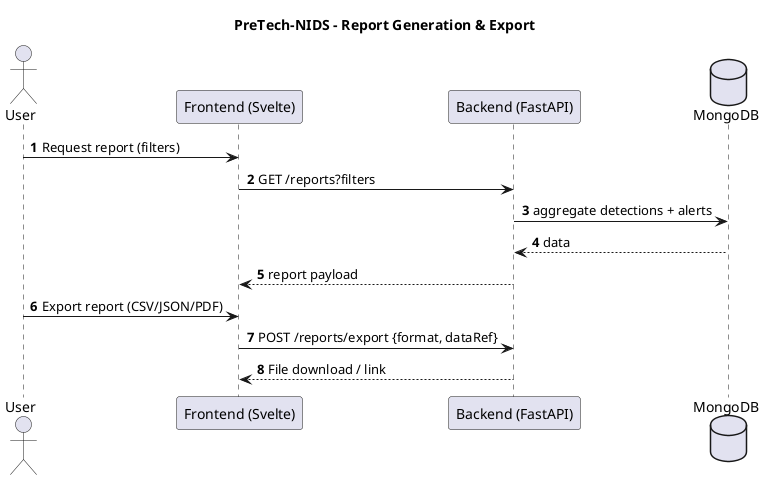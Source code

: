 @startuml
title PreTech-NIDS - Report Generation & Export
hide circle
autonumber

actor U as "User"
participant FE as "Frontend (Svelte)"
participant BE as "Backend (FastAPI)"
database DB as "MongoDB"

U -> FE : Request report (filters)
FE -> BE : GET /reports?filters
BE -> DB : aggregate detections + alerts
DB --> BE : data
BE --> FE : report payload

U -> FE : Export report (CSV/JSON/PDF)
FE -> BE : POST /reports/export {format, dataRef}
BE --> FE : File download / link
@enduml



